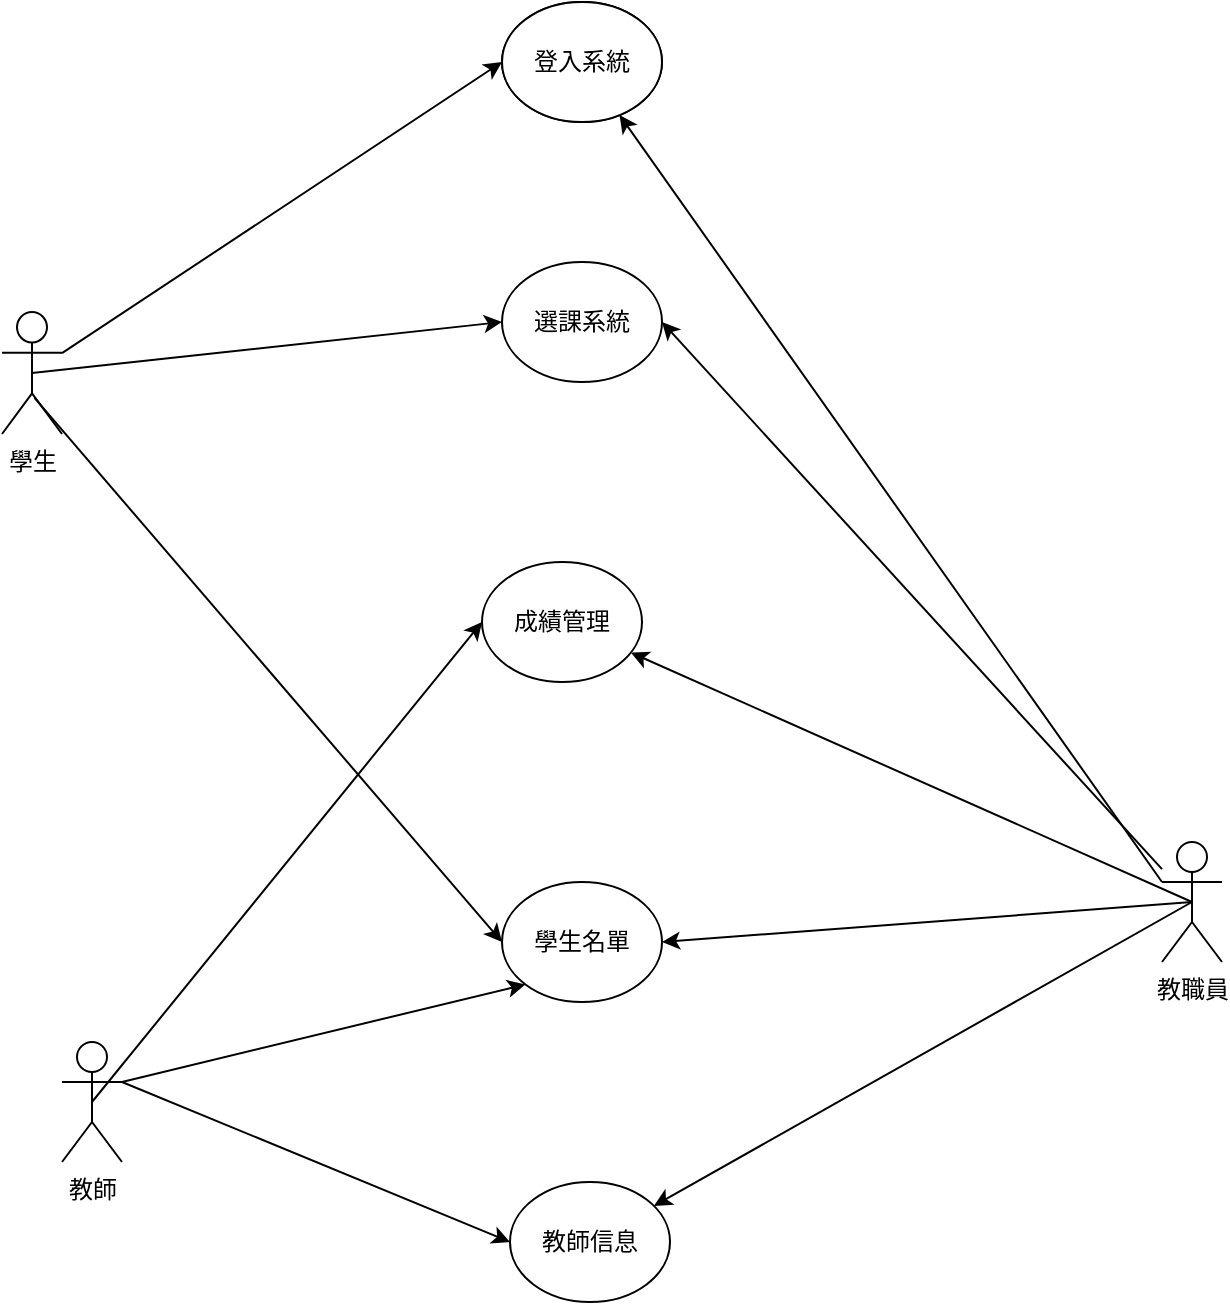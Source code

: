 <mxfile version="22.0.8" type="device">
  <diagram name="第 1 页" id="rRppLJffe-iWjG2REIGQ">
    <mxGraphModel dx="1591" dy="672" grid="1" gridSize="10" guides="1" tooltips="1" connect="1" arrows="1" fold="1" page="1" pageScale="1" pageWidth="827" pageHeight="1169" math="0" shadow="0">
      <root>
        <mxCell id="0" />
        <mxCell id="1" parent="0" />
        <UserObject label="學生" tags="" id="5L5SV1UejP0-AjiS3VNR-2">
          <mxCell style="shape=umlActor;verticalLabelPosition=bottom;verticalAlign=top;html=1;" parent="1" vertex="1">
            <mxGeometry x="120" y="555" width="30" height="61" as="geometry" />
          </mxCell>
        </UserObject>
        <mxCell id="FvZVdQaQHBKPkNv49h6x-1" value="" style="ellipse;whiteSpace=wrap;html=1;" vertex="1" parent="1">
          <mxGeometry x="370" y="400" width="80" height="60" as="geometry" />
        </mxCell>
        <mxCell id="FvZVdQaQHBKPkNv49h6x-2" value="選課系統" style="ellipse;whiteSpace=wrap;html=1;" vertex="1" parent="1">
          <mxGeometry x="370" y="530" width="80" height="60" as="geometry" />
        </mxCell>
        <mxCell id="FvZVdQaQHBKPkNv49h6x-3" value="成績管理" style="ellipse;whiteSpace=wrap;html=1;" vertex="1" parent="1">
          <mxGeometry x="360" y="680" width="80" height="60" as="geometry" />
        </mxCell>
        <mxCell id="FvZVdQaQHBKPkNv49h6x-5" value="" style="endArrow=classic;html=1;rounded=0;entryX=0;entryY=0.5;entryDx=0;entryDy=0;" edge="1" parent="1" source="5L5SV1UejP0-AjiS3VNR-2" target="FvZVdQaQHBKPkNv49h6x-1">
          <mxGeometry width="50" height="50" relative="1" as="geometry">
            <mxPoint x="380" y="570" as="sourcePoint" />
            <mxPoint x="430" y="520" as="targetPoint" />
          </mxGeometry>
        </mxCell>
        <mxCell id="FvZVdQaQHBKPkNv49h6x-6" value="教師" style="shape=umlActor;verticalLabelPosition=bottom;verticalAlign=top;html=1;outlineConnect=0;" vertex="1" parent="1">
          <mxGeometry x="150" y="920" width="30" height="60" as="geometry" />
        </mxCell>
        <mxCell id="FvZVdQaQHBKPkNv49h6x-7" value="教職員" style="shape=umlActor;verticalLabelPosition=bottom;verticalAlign=top;html=1;outlineConnect=0;" vertex="1" parent="1">
          <mxGeometry x="700" y="820" width="30" height="60" as="geometry" />
        </mxCell>
        <mxCell id="FvZVdQaQHBKPkNv49h6x-15" value="登入系統" style="ellipse;whiteSpace=wrap;html=1;" vertex="1" parent="1">
          <mxGeometry x="370" y="400" width="80" height="60" as="geometry" />
        </mxCell>
        <mxCell id="FvZVdQaQHBKPkNv49h6x-16" value="學生名單" style="ellipse;whiteSpace=wrap;html=1;" vertex="1" parent="1">
          <mxGeometry x="370" y="840" width="80" height="60" as="geometry" />
        </mxCell>
        <mxCell id="FvZVdQaQHBKPkNv49h6x-17" value="教師信息" style="ellipse;whiteSpace=wrap;html=1;" vertex="1" parent="1">
          <mxGeometry x="374" y="990" width="80" height="60" as="geometry" />
        </mxCell>
        <mxCell id="FvZVdQaQHBKPkNv49h6x-23" value="" style="endArrow=classic;html=1;rounded=0;exitX=0.5;exitY=0.5;exitDx=0;exitDy=0;exitPerimeter=0;entryX=0;entryY=0.5;entryDx=0;entryDy=0;" edge="1" parent="1" source="5L5SV1UejP0-AjiS3VNR-2" target="FvZVdQaQHBKPkNv49h6x-2">
          <mxGeometry width="50" height="50" relative="1" as="geometry">
            <mxPoint x="500" y="600" as="sourcePoint" />
            <mxPoint x="550" y="550" as="targetPoint" />
          </mxGeometry>
        </mxCell>
        <mxCell id="FvZVdQaQHBKPkNv49h6x-25" value="" style="endArrow=classic;html=1;rounded=0;entryX=0;entryY=0.5;entryDx=0;entryDy=0;exitX=0.542;exitY=0.704;exitDx=0;exitDy=0;exitPerimeter=0;" edge="1" parent="1" source="5L5SV1UejP0-AjiS3VNR-2" target="FvZVdQaQHBKPkNv49h6x-16">
          <mxGeometry width="50" height="50" relative="1" as="geometry">
            <mxPoint x="130" y="590" as="sourcePoint" />
            <mxPoint x="550" y="650" as="targetPoint" />
          </mxGeometry>
        </mxCell>
        <mxCell id="FvZVdQaQHBKPkNv49h6x-26" value="" style="endArrow=classic;html=1;rounded=0;exitX=1;exitY=0.333;exitDx=0;exitDy=0;exitPerimeter=0;entryX=0;entryY=1;entryDx=0;entryDy=0;" edge="1" parent="1" source="FvZVdQaQHBKPkNv49h6x-6" target="FvZVdQaQHBKPkNv49h6x-16">
          <mxGeometry width="50" height="50" relative="1" as="geometry">
            <mxPoint x="500" y="1000" as="sourcePoint" />
            <mxPoint x="550" y="950" as="targetPoint" />
          </mxGeometry>
        </mxCell>
        <mxCell id="FvZVdQaQHBKPkNv49h6x-27" value="" style="endArrow=classic;html=1;rounded=0;exitX=1;exitY=0.333;exitDx=0;exitDy=0;exitPerimeter=0;entryX=0;entryY=0.5;entryDx=0;entryDy=0;" edge="1" parent="1" source="FvZVdQaQHBKPkNv49h6x-6" target="FvZVdQaQHBKPkNv49h6x-17">
          <mxGeometry width="50" height="50" relative="1" as="geometry">
            <mxPoint x="500" y="1000" as="sourcePoint" />
            <mxPoint x="374" y="1170" as="targetPoint" />
          </mxGeometry>
        </mxCell>
        <mxCell id="FvZVdQaQHBKPkNv49h6x-28" value="" style="endArrow=classic;html=1;rounded=0;exitX=0;exitY=0.333;exitDx=0;exitDy=0;exitPerimeter=0;" edge="1" parent="1" source="FvZVdQaQHBKPkNv49h6x-7" target="FvZVdQaQHBKPkNv49h6x-15">
          <mxGeometry width="50" height="50" relative="1" as="geometry">
            <mxPoint x="500" y="600" as="sourcePoint" />
            <mxPoint x="550" y="550" as="targetPoint" />
          </mxGeometry>
        </mxCell>
        <mxCell id="FvZVdQaQHBKPkNv49h6x-29" value="" style="endArrow=classic;html=1;rounded=0;entryX=1;entryY=0.5;entryDx=0;entryDy=0;" edge="1" parent="1" source="FvZVdQaQHBKPkNv49h6x-7" target="FvZVdQaQHBKPkNv49h6x-2">
          <mxGeometry width="50" height="50" relative="1" as="geometry">
            <mxPoint x="500" y="600" as="sourcePoint" />
            <mxPoint x="550" y="550" as="targetPoint" />
          </mxGeometry>
        </mxCell>
        <mxCell id="FvZVdQaQHBKPkNv49h6x-30" value="" style="endArrow=classic;html=1;rounded=0;exitX=0.5;exitY=0.5;exitDx=0;exitDy=0;exitPerimeter=0;" edge="1" parent="1" source="FvZVdQaQHBKPkNv49h6x-7" target="FvZVdQaQHBKPkNv49h6x-3">
          <mxGeometry width="50" height="50" relative="1" as="geometry">
            <mxPoint x="500" y="800" as="sourcePoint" />
            <mxPoint x="550" y="750" as="targetPoint" />
          </mxGeometry>
        </mxCell>
        <mxCell id="FvZVdQaQHBKPkNv49h6x-31" value="" style="endArrow=classic;html=1;rounded=0;entryX=1;entryY=0.5;entryDx=0;entryDy=0;exitX=0.5;exitY=0.5;exitDx=0;exitDy=0;exitPerimeter=0;" edge="1" parent="1" source="FvZVdQaQHBKPkNv49h6x-7" target="FvZVdQaQHBKPkNv49h6x-16">
          <mxGeometry width="50" height="50" relative="1" as="geometry">
            <mxPoint x="660" y="640" as="sourcePoint" />
            <mxPoint x="550" y="750" as="targetPoint" />
          </mxGeometry>
        </mxCell>
        <mxCell id="FvZVdQaQHBKPkNv49h6x-32" value="" style="endArrow=classic;html=1;rounded=0;exitX=0.5;exitY=0.5;exitDx=0;exitDy=0;exitPerimeter=0;" edge="1" parent="1" source="FvZVdQaQHBKPkNv49h6x-7" target="FvZVdQaQHBKPkNv49h6x-17">
          <mxGeometry width="50" height="50" relative="1" as="geometry">
            <mxPoint x="500" y="800" as="sourcePoint" />
            <mxPoint x="550" y="750" as="targetPoint" />
          </mxGeometry>
        </mxCell>
        <mxCell id="FvZVdQaQHBKPkNv49h6x-36" value="" style="endArrow=classic;html=1;rounded=0;exitX=0.5;exitY=0.5;exitDx=0;exitDy=0;exitPerimeter=0;entryX=0;entryY=0.5;entryDx=0;entryDy=0;" edge="1" parent="1" source="FvZVdQaQHBKPkNv49h6x-6" target="FvZVdQaQHBKPkNv49h6x-3">
          <mxGeometry width="50" height="50" relative="1" as="geometry">
            <mxPoint x="260" y="830" as="sourcePoint" />
            <mxPoint x="310" y="780" as="targetPoint" />
          </mxGeometry>
        </mxCell>
      </root>
    </mxGraphModel>
  </diagram>
</mxfile>
